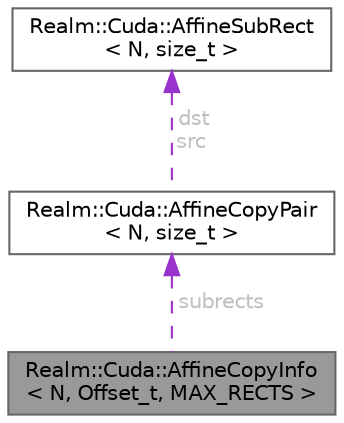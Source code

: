 digraph "Realm::Cuda::AffineCopyInfo&lt; N, Offset_t, MAX_RECTS &gt;"
{
 // LATEX_PDF_SIZE
  bgcolor="transparent";
  edge [fontname=Helvetica,fontsize=10,labelfontname=Helvetica,labelfontsize=10];
  node [fontname=Helvetica,fontsize=10,shape=box,height=0.2,width=0.4];
  Node1 [id="Node000001",label="Realm::Cuda::AffineCopyInfo\l\< N, Offset_t, MAX_RECTS \>",height=0.2,width=0.4,color="gray40", fillcolor="grey60", style="filled", fontcolor="black",tooltip=" "];
  Node2 -> Node1 [id="edge1_Node000001_Node000002",dir="back",color="darkorchid3",style="dashed",tooltip=" ",label=" subrects",fontcolor="grey" ];
  Node2 [id="Node000002",label="Realm::Cuda::AffineCopyPair\l\< N, size_t \>",height=0.2,width=0.4,color="gray40", fillcolor="white", style="filled",URL="$structRealm_1_1Cuda_1_1AffineCopyPair.html",tooltip=" "];
  Node3 -> Node2 [id="edge2_Node000002_Node000003",dir="back",color="darkorchid3",style="dashed",tooltip=" ",label=" dst\nsrc",fontcolor="grey" ];
  Node3 [id="Node000003",label="Realm::Cuda::AffineSubRect\l\< N, size_t \>",height=0.2,width=0.4,color="gray40", fillcolor="white", style="filled",URL="$structRealm_1_1Cuda_1_1AffineSubRect.html",tooltip=" "];
}
